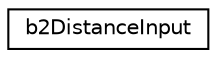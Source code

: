 digraph "Graphical Class Hierarchy"
{
 // LATEX_PDF_SIZE
  edge [fontname="Helvetica",fontsize="10",labelfontname="Helvetica",labelfontsize="10"];
  node [fontname="Helvetica",fontsize="10",shape=record];
  rankdir="LR";
  Node0 [label="b2DistanceInput",height=0.2,width=0.4,color="black", fillcolor="white", style="filled",URL="$structb2DistanceInput.html",tooltip=" "];
}

